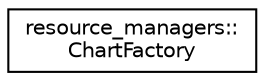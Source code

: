 digraph "Graphical Class Hierarchy"
{
 // LATEX_PDF_SIZE
  edge [fontname="Helvetica",fontsize="10",labelfontname="Helvetica",labelfontsize="10"];
  node [fontname="Helvetica",fontsize="10",shape=record];
  rankdir="LR";
  Node0 [label="resource_managers::\lChartFactory",height=0.2,width=0.4,color="black", fillcolor="white", style="filled",URL="$classresource__managers_1_1ChartFactory.html",tooltip=" "];
}
